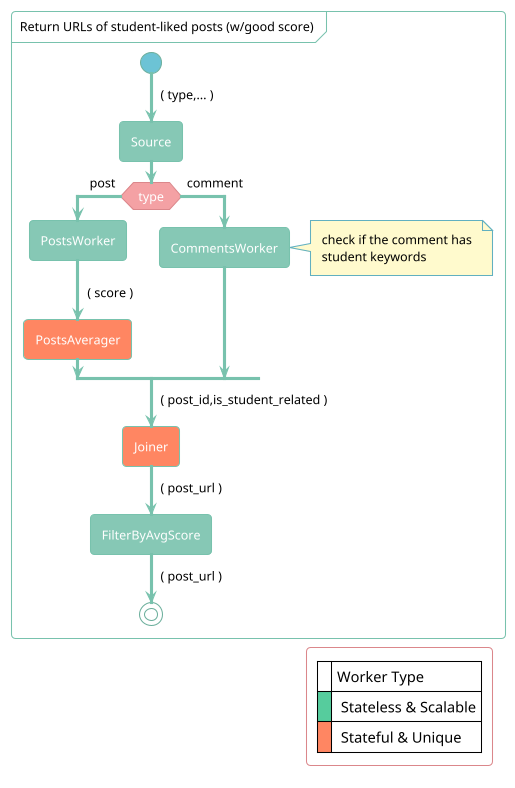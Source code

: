 @startuml
!theme minty

skinparam PartitionFontColor black
skinparam LegendFontColor black
skinparam ArrowFontColor black
skinparam NoteBackgroundColor lemonchiffon
skinparam NoteFontColor black
skinparam backgroundColor white

skinparam ArrowFontColor black
skinparam NoteBackgroundColor lemonchiffon
skinparam NoteFontColor black
skinparam backgroundColor white
skinparam ConditionEndStyle hline

partition "Return URLs of student-liked posts (w/good score)" {
  start
  -> ( type,... );
  :Source;
  if (type) then (post)
      :PostsWorker;
      -> ( score );
    #ff8662 :PostsAverager; 
      -> ( score_avg );
  else (comment)
    :CommentsWorker;
    note right
      check if the comment has
      student keywords
    endnote
  endif
  -> ( post_id,is_student_related );
  #ff8662 :Joiner;
  -> ( post_url );
  :FilterByAvgScore;
  -> ( post_url );
  stop

  legend bottom right
      |= |Worker Type|
      |<#56cc9d>| Stateless & Scalable|
      |<#ff8662>| Stateful & Unique|
  endlegend
}

@enduml

